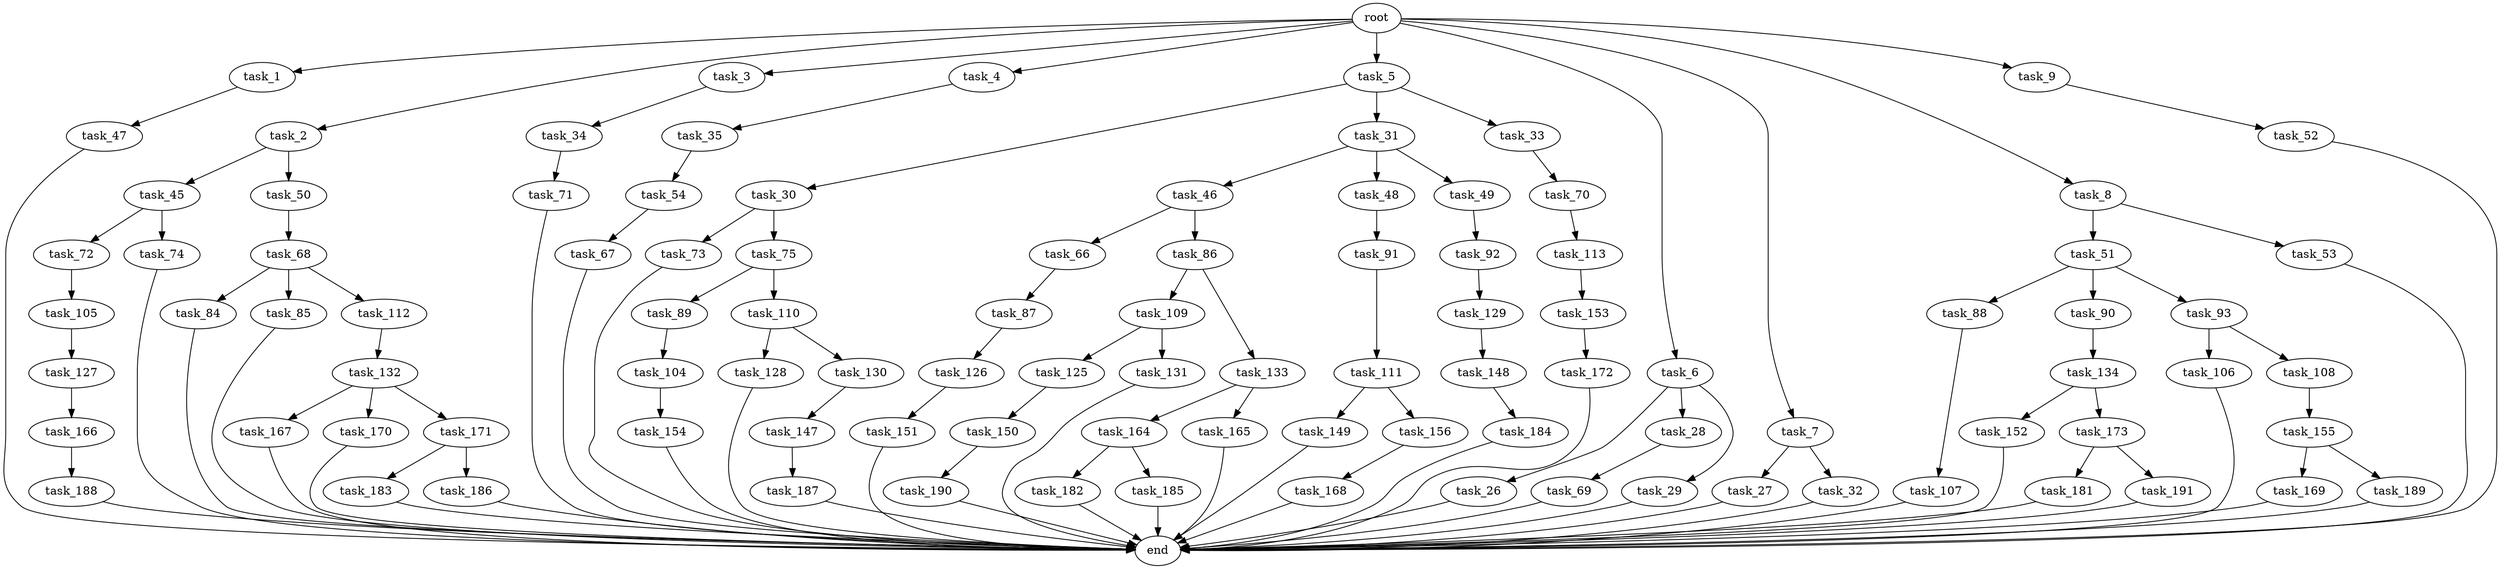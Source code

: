 digraph G {
  root [size="0.000000"];
  task_1 [size="1.024000"];
  task_2 [size="1.024000"];
  task_3 [size="1.024000"];
  task_4 [size="1.024000"];
  task_5 [size="1.024000"];
  task_6 [size="1.024000"];
  task_7 [size="1.024000"];
  task_8 [size="1.024000"];
  task_9 [size="1.024000"];
  task_26 [size="695784701.952000"];
  task_27 [size="549755813.888000"];
  task_28 [size="695784701.952000"];
  task_29 [size="695784701.952000"];
  task_30 [size="309237645.312000"];
  task_31 [size="309237645.312000"];
  task_32 [size="549755813.888000"];
  task_33 [size="309237645.312000"];
  task_34 [size="214748364.800000"];
  task_35 [size="549755813.888000"];
  task_45 [size="309237645.312000"];
  task_46 [size="137438953.472000"];
  task_47 [size="549755813.888000"];
  task_48 [size="137438953.472000"];
  task_49 [size="137438953.472000"];
  task_50 [size="309237645.312000"];
  task_51 [size="549755813.888000"];
  task_52 [size="695784701.952000"];
  task_53 [size="549755813.888000"];
  task_54 [size="695784701.952000"];
  task_66 [size="34359738.368000"];
  task_67 [size="77309411.328000"];
  task_68 [size="34359738.368000"];
  task_69 [size="309237645.312000"];
  task_70 [size="309237645.312000"];
  task_71 [size="309237645.312000"];
  task_72 [size="420906795.008000"];
  task_73 [size="695784701.952000"];
  task_74 [size="420906795.008000"];
  task_75 [size="695784701.952000"];
  task_84 [size="549755813.888000"];
  task_85 [size="549755813.888000"];
  task_86 [size="34359738.368000"];
  task_87 [size="695784701.952000"];
  task_88 [size="549755813.888000"];
  task_89 [size="34359738.368000"];
  task_90 [size="549755813.888000"];
  task_91 [size="77309411.328000"];
  task_92 [size="34359738.368000"];
  task_93 [size="549755813.888000"];
  task_104 [size="137438953.472000"];
  task_105 [size="214748364.800000"];
  task_106 [size="309237645.312000"];
  task_107 [size="137438953.472000"];
  task_108 [size="309237645.312000"];
  task_109 [size="137438953.472000"];
  task_110 [size="34359738.368000"];
  task_111 [size="858993459.200000"];
  task_112 [size="549755813.888000"];
  task_113 [size="858993459.200000"];
  task_125 [size="77309411.328000"];
  task_126 [size="858993459.200000"];
  task_127 [size="137438953.472000"];
  task_128 [size="309237645.312000"];
  task_129 [size="309237645.312000"];
  task_130 [size="309237645.312000"];
  task_131 [size="77309411.328000"];
  task_132 [size="695784701.952000"];
  task_133 [size="137438953.472000"];
  task_134 [size="77309411.328000"];
  task_147 [size="34359738.368000"];
  task_148 [size="309237645.312000"];
  task_149 [size="137438953.472000"];
  task_150 [size="214748364.800000"];
  task_151 [size="549755813.888000"];
  task_152 [size="137438953.472000"];
  task_153 [size="695784701.952000"];
  task_154 [size="858993459.200000"];
  task_155 [size="77309411.328000"];
  task_156 [size="137438953.472000"];
  task_164 [size="137438953.472000"];
  task_165 [size="137438953.472000"];
  task_166 [size="214748364.800000"];
  task_167 [size="420906795.008000"];
  task_168 [size="420906795.008000"];
  task_169 [size="695784701.952000"];
  task_170 [size="420906795.008000"];
  task_171 [size="420906795.008000"];
  task_172 [size="695784701.952000"];
  task_173 [size="137438953.472000"];
  task_181 [size="77309411.328000"];
  task_182 [size="214748364.800000"];
  task_183 [size="420906795.008000"];
  task_184 [size="695784701.952000"];
  task_185 [size="214748364.800000"];
  task_186 [size="420906795.008000"];
  task_187 [size="695784701.952000"];
  task_188 [size="214748364.800000"];
  task_189 [size="695784701.952000"];
  task_190 [size="695784701.952000"];
  task_191 [size="77309411.328000"];
  end [size="0.000000"];

  root -> task_1 [size="1.000000"];
  root -> task_2 [size="1.000000"];
  root -> task_3 [size="1.000000"];
  root -> task_4 [size="1.000000"];
  root -> task_5 [size="1.000000"];
  root -> task_6 [size="1.000000"];
  root -> task_7 [size="1.000000"];
  root -> task_8 [size="1.000000"];
  root -> task_9 [size="1.000000"];
  task_1 -> task_47 [size="536870912.000000"];
  task_2 -> task_45 [size="301989888.000000"];
  task_2 -> task_50 [size="301989888.000000"];
  task_3 -> task_34 [size="209715200.000000"];
  task_4 -> task_35 [size="536870912.000000"];
  task_5 -> task_30 [size="301989888.000000"];
  task_5 -> task_31 [size="301989888.000000"];
  task_5 -> task_33 [size="301989888.000000"];
  task_6 -> task_26 [size="679477248.000000"];
  task_6 -> task_28 [size="679477248.000000"];
  task_6 -> task_29 [size="679477248.000000"];
  task_7 -> task_27 [size="536870912.000000"];
  task_7 -> task_32 [size="536870912.000000"];
  task_8 -> task_51 [size="536870912.000000"];
  task_8 -> task_53 [size="536870912.000000"];
  task_9 -> task_52 [size="679477248.000000"];
  task_26 -> end [size="1.000000"];
  task_27 -> end [size="1.000000"];
  task_28 -> task_69 [size="301989888.000000"];
  task_29 -> end [size="1.000000"];
  task_30 -> task_73 [size="679477248.000000"];
  task_30 -> task_75 [size="679477248.000000"];
  task_31 -> task_46 [size="134217728.000000"];
  task_31 -> task_48 [size="134217728.000000"];
  task_31 -> task_49 [size="134217728.000000"];
  task_32 -> end [size="1.000000"];
  task_33 -> task_70 [size="301989888.000000"];
  task_34 -> task_71 [size="301989888.000000"];
  task_35 -> task_54 [size="679477248.000000"];
  task_45 -> task_72 [size="411041792.000000"];
  task_45 -> task_74 [size="411041792.000000"];
  task_46 -> task_66 [size="33554432.000000"];
  task_46 -> task_86 [size="33554432.000000"];
  task_47 -> end [size="1.000000"];
  task_48 -> task_91 [size="75497472.000000"];
  task_49 -> task_92 [size="33554432.000000"];
  task_50 -> task_68 [size="33554432.000000"];
  task_51 -> task_88 [size="536870912.000000"];
  task_51 -> task_90 [size="536870912.000000"];
  task_51 -> task_93 [size="536870912.000000"];
  task_52 -> end [size="1.000000"];
  task_53 -> end [size="1.000000"];
  task_54 -> task_67 [size="75497472.000000"];
  task_66 -> task_87 [size="679477248.000000"];
  task_67 -> end [size="1.000000"];
  task_68 -> task_84 [size="536870912.000000"];
  task_68 -> task_85 [size="536870912.000000"];
  task_68 -> task_112 [size="536870912.000000"];
  task_69 -> end [size="1.000000"];
  task_70 -> task_113 [size="838860800.000000"];
  task_71 -> end [size="1.000000"];
  task_72 -> task_105 [size="209715200.000000"];
  task_73 -> end [size="1.000000"];
  task_74 -> end [size="1.000000"];
  task_75 -> task_89 [size="33554432.000000"];
  task_75 -> task_110 [size="33554432.000000"];
  task_84 -> end [size="1.000000"];
  task_85 -> end [size="1.000000"];
  task_86 -> task_109 [size="134217728.000000"];
  task_86 -> task_133 [size="134217728.000000"];
  task_87 -> task_126 [size="838860800.000000"];
  task_88 -> task_107 [size="134217728.000000"];
  task_89 -> task_104 [size="134217728.000000"];
  task_90 -> task_134 [size="75497472.000000"];
  task_91 -> task_111 [size="838860800.000000"];
  task_92 -> task_129 [size="301989888.000000"];
  task_93 -> task_106 [size="301989888.000000"];
  task_93 -> task_108 [size="301989888.000000"];
  task_104 -> task_154 [size="838860800.000000"];
  task_105 -> task_127 [size="134217728.000000"];
  task_106 -> end [size="1.000000"];
  task_107 -> end [size="1.000000"];
  task_108 -> task_155 [size="75497472.000000"];
  task_109 -> task_125 [size="75497472.000000"];
  task_109 -> task_131 [size="75497472.000000"];
  task_110 -> task_128 [size="301989888.000000"];
  task_110 -> task_130 [size="301989888.000000"];
  task_111 -> task_149 [size="134217728.000000"];
  task_111 -> task_156 [size="134217728.000000"];
  task_112 -> task_132 [size="679477248.000000"];
  task_113 -> task_153 [size="679477248.000000"];
  task_125 -> task_150 [size="209715200.000000"];
  task_126 -> task_151 [size="536870912.000000"];
  task_127 -> task_166 [size="209715200.000000"];
  task_128 -> end [size="1.000000"];
  task_129 -> task_148 [size="301989888.000000"];
  task_130 -> task_147 [size="33554432.000000"];
  task_131 -> end [size="1.000000"];
  task_132 -> task_167 [size="411041792.000000"];
  task_132 -> task_170 [size="411041792.000000"];
  task_132 -> task_171 [size="411041792.000000"];
  task_133 -> task_164 [size="134217728.000000"];
  task_133 -> task_165 [size="134217728.000000"];
  task_134 -> task_152 [size="134217728.000000"];
  task_134 -> task_173 [size="134217728.000000"];
  task_147 -> task_187 [size="679477248.000000"];
  task_148 -> task_184 [size="679477248.000000"];
  task_149 -> end [size="1.000000"];
  task_150 -> task_190 [size="679477248.000000"];
  task_151 -> end [size="1.000000"];
  task_152 -> end [size="1.000000"];
  task_153 -> task_172 [size="679477248.000000"];
  task_154 -> end [size="1.000000"];
  task_155 -> task_169 [size="679477248.000000"];
  task_155 -> task_189 [size="679477248.000000"];
  task_156 -> task_168 [size="411041792.000000"];
  task_164 -> task_182 [size="209715200.000000"];
  task_164 -> task_185 [size="209715200.000000"];
  task_165 -> end [size="1.000000"];
  task_166 -> task_188 [size="209715200.000000"];
  task_167 -> end [size="1.000000"];
  task_168 -> end [size="1.000000"];
  task_169 -> end [size="1.000000"];
  task_170 -> end [size="1.000000"];
  task_171 -> task_183 [size="411041792.000000"];
  task_171 -> task_186 [size="411041792.000000"];
  task_172 -> end [size="1.000000"];
  task_173 -> task_181 [size="75497472.000000"];
  task_173 -> task_191 [size="75497472.000000"];
  task_181 -> end [size="1.000000"];
  task_182 -> end [size="1.000000"];
  task_183 -> end [size="1.000000"];
  task_184 -> end [size="1.000000"];
  task_185 -> end [size="1.000000"];
  task_186 -> end [size="1.000000"];
  task_187 -> end [size="1.000000"];
  task_188 -> end [size="1.000000"];
  task_189 -> end [size="1.000000"];
  task_190 -> end [size="1.000000"];
  task_191 -> end [size="1.000000"];
}
